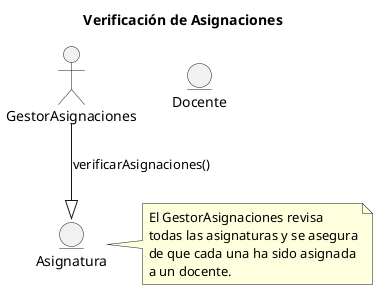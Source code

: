 @startuml
title Verificación de Asignaciones

actor GestorAsignaciones
entity Asignatura
entity Docente

GestorAsignaciones --|> Asignatura: verificarAsignaciones()

note right of Asignatura
  El GestorAsignaciones revisa
  todas las asignaturas y se asegura
  de que cada una ha sido asignada
  a un docente.
end note

@enduml
